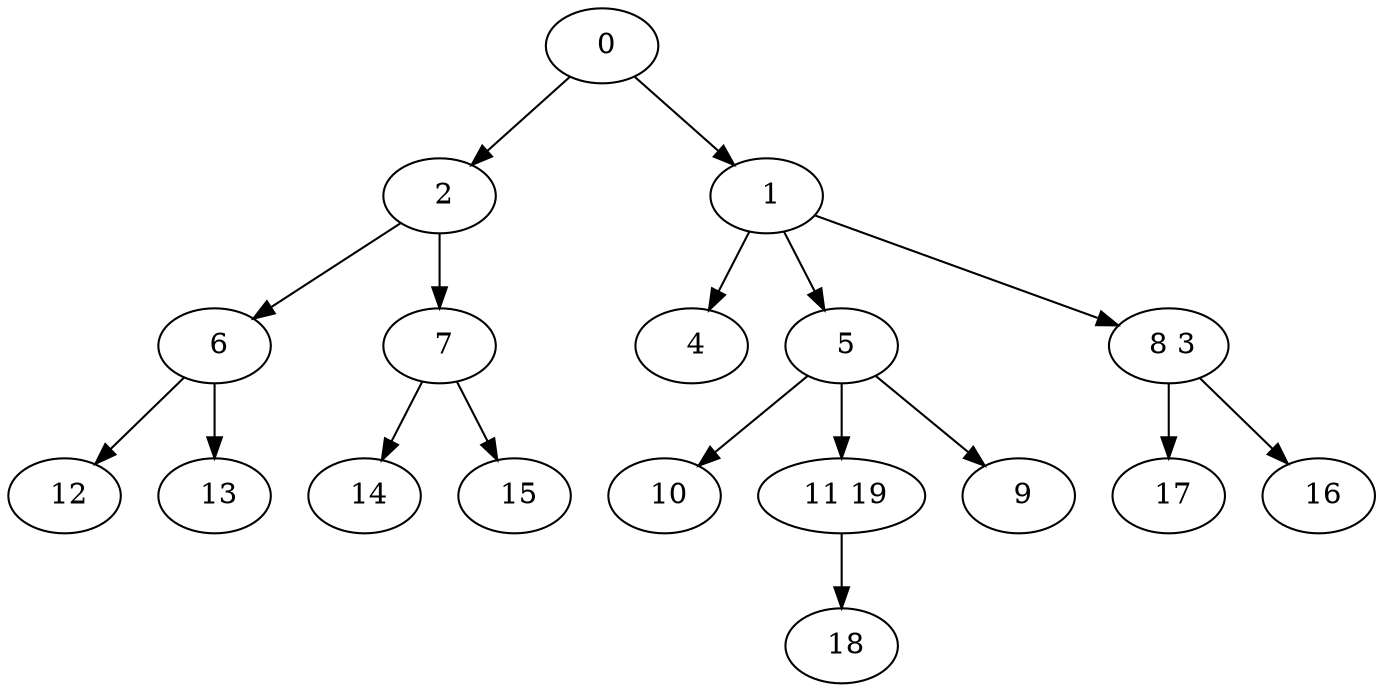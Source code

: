 digraph mytree {
" 0" -> " 2";
" 0" -> " 1";
" 2" -> " 6";
" 2" -> " 7";
" 10";
" 1" -> " 4";
" 1" -> " 5";
" 1" -> " 8 3";
" 4";
" 5" -> " 10";
" 5" -> " 11 19";
" 5" -> " 9";
" 8 3" -> " 17";
" 8 3" -> " 16";
" 17";
" 6" -> " 12";
" 6" -> " 13";
" 7" -> " 14";
" 7" -> " 15";
" 11 19" -> " 18";
" 9";
" 12";
" 13";
" 14";
" 15";
" 18";
" 16";
}
